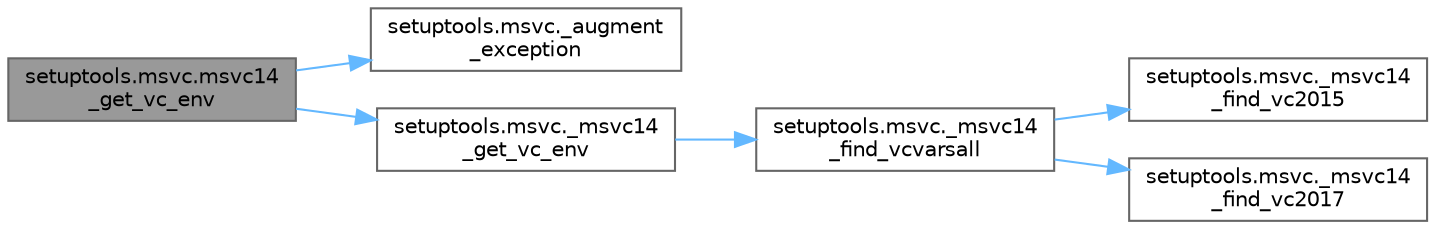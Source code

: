 digraph "setuptools.msvc.msvc14_get_vc_env"
{
 // LATEX_PDF_SIZE
  bgcolor="transparent";
  edge [fontname=Helvetica,fontsize=10,labelfontname=Helvetica,labelfontsize=10];
  node [fontname=Helvetica,fontsize=10,shape=box,height=0.2,width=0.4];
  rankdir="LR";
  Node1 [id="Node000001",label="setuptools.msvc.msvc14\l_get_vc_env",height=0.2,width=0.4,color="gray40", fillcolor="grey60", style="filled", fontcolor="black",tooltip=" "];
  Node1 -> Node2 [id="edge1_Node000001_Node000002",color="steelblue1",style="solid",tooltip=" "];
  Node2 [id="Node000002",label="setuptools.msvc._augment\l_exception",height=0.2,width=0.4,color="grey40", fillcolor="white", style="filled",URL="$namespacesetuptools_1_1msvc.html#ac7edf28e76c6813a9760e3adfe617c91",tooltip=" "];
  Node1 -> Node3 [id="edge2_Node000001_Node000003",color="steelblue1",style="solid",tooltip=" "];
  Node3 [id="Node000003",label="setuptools.msvc._msvc14\l_get_vc_env",height=0.2,width=0.4,color="grey40", fillcolor="white", style="filled",URL="$namespacesetuptools_1_1msvc.html#af20a735b84a2d1e635795d53ef458fbb",tooltip=" "];
  Node3 -> Node4 [id="edge3_Node000003_Node000004",color="steelblue1",style="solid",tooltip=" "];
  Node4 [id="Node000004",label="setuptools.msvc._msvc14\l_find_vcvarsall",height=0.2,width=0.4,color="grey40", fillcolor="white", style="filled",URL="$namespacesetuptools_1_1msvc.html#ae345b0ed1543107858f0c1961ed1cd17",tooltip=" "];
  Node4 -> Node5 [id="edge4_Node000004_Node000005",color="steelblue1",style="solid",tooltip=" "];
  Node5 [id="Node000005",label="setuptools.msvc._msvc14\l_find_vc2015",height=0.2,width=0.4,color="grey40", fillcolor="white", style="filled",URL="$namespacesetuptools_1_1msvc.html#a7a74b6c5235229e62e2588e8fff710b2",tooltip=" "];
  Node4 -> Node6 [id="edge5_Node000004_Node000006",color="steelblue1",style="solid",tooltip=" "];
  Node6 [id="Node000006",label="setuptools.msvc._msvc14\l_find_vc2017",height=0.2,width=0.4,color="grey40", fillcolor="white", style="filled",URL="$namespacesetuptools_1_1msvc.html#ac95c6cc2b6cd402a43063f3284e2873c",tooltip=" "];
}
